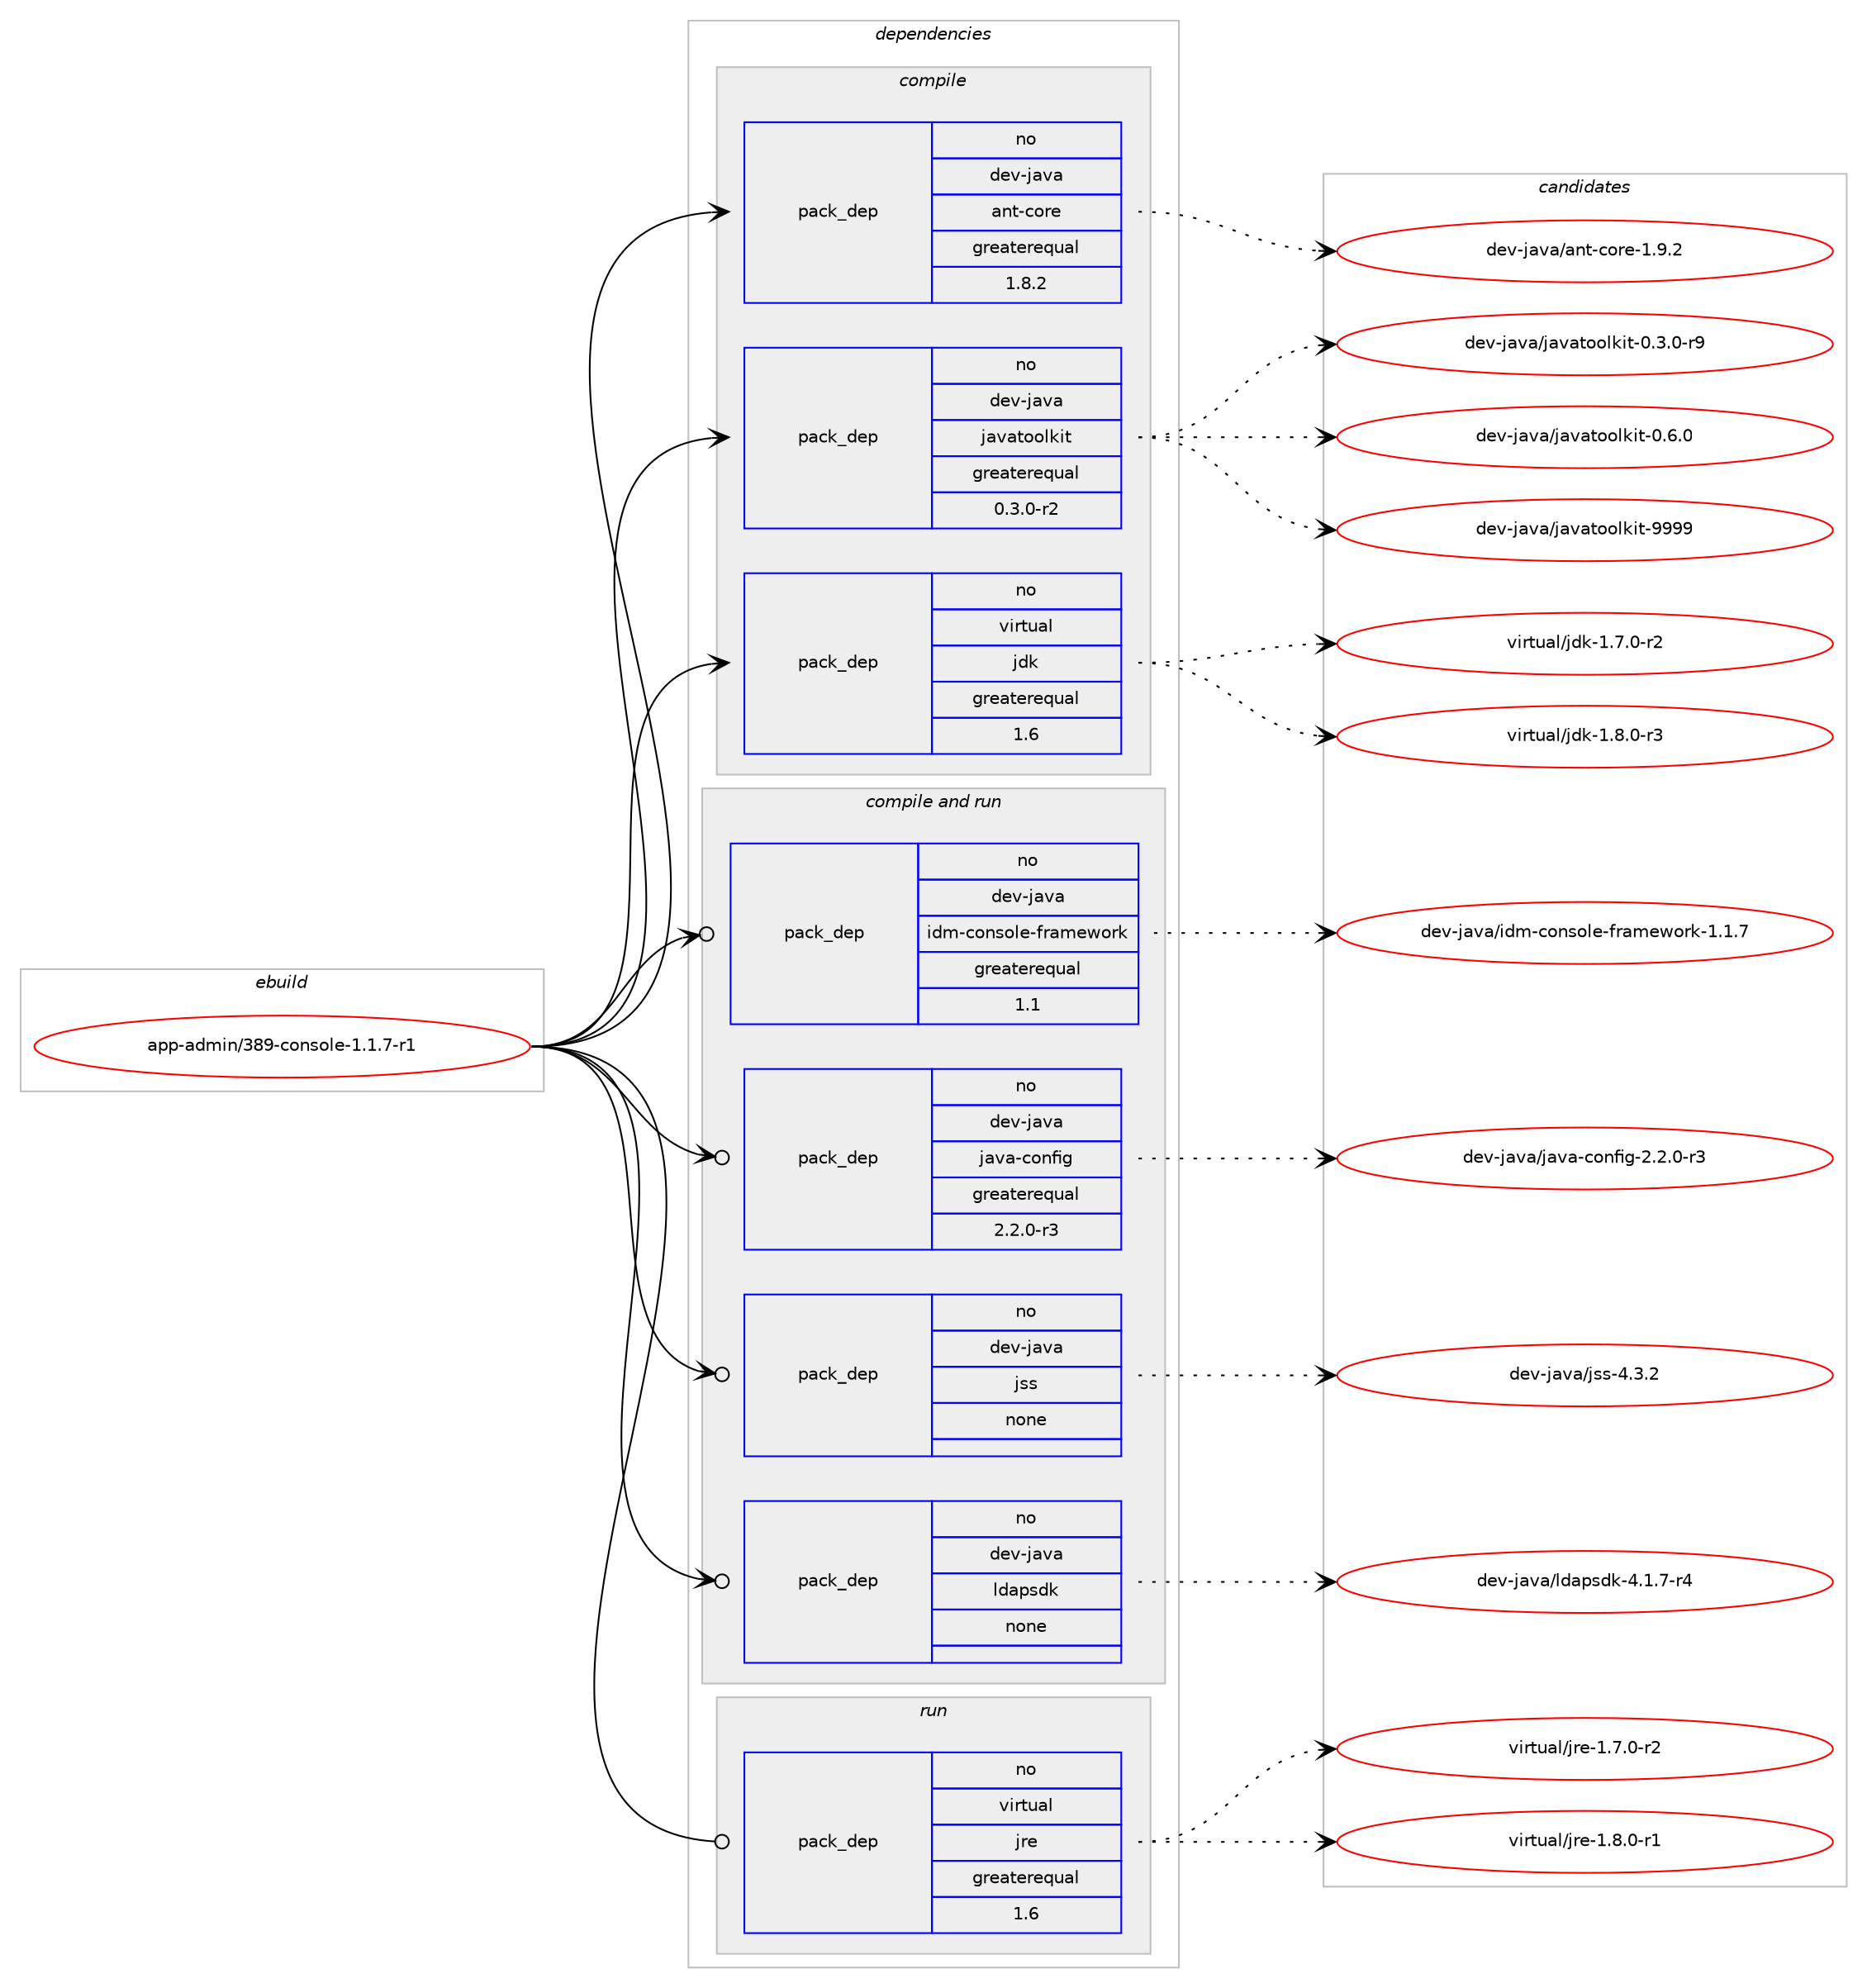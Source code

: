 digraph prolog {

# *************
# Graph options
# *************

newrank=true;
concentrate=true;
compound=true;
graph [rankdir=LR,fontname=Helvetica,fontsize=10,ranksep=1.5];#, ranksep=2.5, nodesep=0.2];
edge  [arrowhead=vee];
node  [fontname=Helvetica,fontsize=10];

# **********
# The ebuild
# **********

subgraph cluster_leftcol {
color=gray;
rank=same;
label=<<i>ebuild</i>>;
id [label="app-admin/389-console-1.1.7-r1", color=red, width=4, href="../app-admin/389-console-1.1.7-r1.svg"];
}

# ****************
# The dependencies
# ****************

subgraph cluster_midcol {
color=gray;
label=<<i>dependencies</i>>;
subgraph cluster_compile {
fillcolor="#eeeeee";
style=filled;
label=<<i>compile</i>>;
subgraph pack507 {
dependency669 [label=<<TABLE BORDER="0" CELLBORDER="1" CELLSPACING="0" CELLPADDING="4" WIDTH="220"><TR><TD ROWSPAN="6" CELLPADDING="30">pack_dep</TD></TR><TR><TD WIDTH="110">no</TD></TR><TR><TD>dev-java</TD></TR><TR><TD>ant-core</TD></TR><TR><TD>greaterequal</TD></TR><TR><TD>1.8.2</TD></TR></TABLE>>, shape=none, color=blue];
}
id:e -> dependency669:w [weight=20,style="solid",arrowhead="vee"];
subgraph pack508 {
dependency670 [label=<<TABLE BORDER="0" CELLBORDER="1" CELLSPACING="0" CELLPADDING="4" WIDTH="220"><TR><TD ROWSPAN="6" CELLPADDING="30">pack_dep</TD></TR><TR><TD WIDTH="110">no</TD></TR><TR><TD>dev-java</TD></TR><TR><TD>javatoolkit</TD></TR><TR><TD>greaterequal</TD></TR><TR><TD>0.3.0-r2</TD></TR></TABLE>>, shape=none, color=blue];
}
id:e -> dependency670:w [weight=20,style="solid",arrowhead="vee"];
subgraph pack509 {
dependency671 [label=<<TABLE BORDER="0" CELLBORDER="1" CELLSPACING="0" CELLPADDING="4" WIDTH="220"><TR><TD ROWSPAN="6" CELLPADDING="30">pack_dep</TD></TR><TR><TD WIDTH="110">no</TD></TR><TR><TD>virtual</TD></TR><TR><TD>jdk</TD></TR><TR><TD>greaterequal</TD></TR><TR><TD>1.6</TD></TR></TABLE>>, shape=none, color=blue];
}
id:e -> dependency671:w [weight=20,style="solid",arrowhead="vee"];
}
subgraph cluster_compileandrun {
fillcolor="#eeeeee";
style=filled;
label=<<i>compile and run</i>>;
subgraph pack510 {
dependency672 [label=<<TABLE BORDER="0" CELLBORDER="1" CELLSPACING="0" CELLPADDING="4" WIDTH="220"><TR><TD ROWSPAN="6" CELLPADDING="30">pack_dep</TD></TR><TR><TD WIDTH="110">no</TD></TR><TR><TD>dev-java</TD></TR><TR><TD>idm-console-framework</TD></TR><TR><TD>greaterequal</TD></TR><TR><TD>1.1</TD></TR></TABLE>>, shape=none, color=blue];
}
id:e -> dependency672:w [weight=20,style="solid",arrowhead="odotvee"];
subgraph pack511 {
dependency673 [label=<<TABLE BORDER="0" CELLBORDER="1" CELLSPACING="0" CELLPADDING="4" WIDTH="220"><TR><TD ROWSPAN="6" CELLPADDING="30">pack_dep</TD></TR><TR><TD WIDTH="110">no</TD></TR><TR><TD>dev-java</TD></TR><TR><TD>java-config</TD></TR><TR><TD>greaterequal</TD></TR><TR><TD>2.2.0-r3</TD></TR></TABLE>>, shape=none, color=blue];
}
id:e -> dependency673:w [weight=20,style="solid",arrowhead="odotvee"];
subgraph pack512 {
dependency674 [label=<<TABLE BORDER="0" CELLBORDER="1" CELLSPACING="0" CELLPADDING="4" WIDTH="220"><TR><TD ROWSPAN="6" CELLPADDING="30">pack_dep</TD></TR><TR><TD WIDTH="110">no</TD></TR><TR><TD>dev-java</TD></TR><TR><TD>jss</TD></TR><TR><TD>none</TD></TR><TR><TD></TD></TR></TABLE>>, shape=none, color=blue];
}
id:e -> dependency674:w [weight=20,style="solid",arrowhead="odotvee"];
subgraph pack513 {
dependency675 [label=<<TABLE BORDER="0" CELLBORDER="1" CELLSPACING="0" CELLPADDING="4" WIDTH="220"><TR><TD ROWSPAN="6" CELLPADDING="30">pack_dep</TD></TR><TR><TD WIDTH="110">no</TD></TR><TR><TD>dev-java</TD></TR><TR><TD>ldapsdk</TD></TR><TR><TD>none</TD></TR><TR><TD></TD></TR></TABLE>>, shape=none, color=blue];
}
id:e -> dependency675:w [weight=20,style="solid",arrowhead="odotvee"];
}
subgraph cluster_run {
fillcolor="#eeeeee";
style=filled;
label=<<i>run</i>>;
subgraph pack514 {
dependency676 [label=<<TABLE BORDER="0" CELLBORDER="1" CELLSPACING="0" CELLPADDING="4" WIDTH="220"><TR><TD ROWSPAN="6" CELLPADDING="30">pack_dep</TD></TR><TR><TD WIDTH="110">no</TD></TR><TR><TD>virtual</TD></TR><TR><TD>jre</TD></TR><TR><TD>greaterequal</TD></TR><TR><TD>1.6</TD></TR></TABLE>>, shape=none, color=blue];
}
id:e -> dependency676:w [weight=20,style="solid",arrowhead="odot"];
}
}

# **************
# The candidates
# **************

subgraph cluster_choices {
rank=same;
color=gray;
label=<<i>candidates</i>>;

subgraph choice507 {
color=black;
nodesep=1;
choice10010111845106971189747971101164599111114101454946574650 [label="dev-java/ant-core-1.9.2", color=red, width=4,href="../dev-java/ant-core-1.9.2.svg"];
dependency669:e -> choice10010111845106971189747971101164599111114101454946574650:w [style=dotted,weight="100"];
}
subgraph choice508 {
color=black;
nodesep=1;
choice1001011184510697118974710697118971161111111081071051164548465146484511457 [label="dev-java/javatoolkit-0.3.0-r9", color=red, width=4,href="../dev-java/javatoolkit-0.3.0-r9.svg"];
choice100101118451069711897471069711897116111111108107105116454846544648 [label="dev-java/javatoolkit-0.6.0", color=red, width=4,href="../dev-java/javatoolkit-0.6.0.svg"];
choice1001011184510697118974710697118971161111111081071051164557575757 [label="dev-java/javatoolkit-9999", color=red, width=4,href="../dev-java/javatoolkit-9999.svg"];
dependency670:e -> choice1001011184510697118974710697118971161111111081071051164548465146484511457:w [style=dotted,weight="100"];
dependency670:e -> choice100101118451069711897471069711897116111111108107105116454846544648:w [style=dotted,weight="100"];
dependency670:e -> choice1001011184510697118974710697118971161111111081071051164557575757:w [style=dotted,weight="100"];
}
subgraph choice509 {
color=black;
nodesep=1;
choice11810511411611797108471061001074549465546484511450 [label="virtual/jdk-1.7.0-r2", color=red, width=4,href="../virtual/jdk-1.7.0-r2.svg"];
choice11810511411611797108471061001074549465646484511451 [label="virtual/jdk-1.8.0-r3", color=red, width=4,href="../virtual/jdk-1.8.0-r3.svg"];
dependency671:e -> choice11810511411611797108471061001074549465546484511450:w [style=dotted,weight="100"];
dependency671:e -> choice11810511411611797108471061001074549465646484511451:w [style=dotted,weight="100"];
}
subgraph choice510 {
color=black;
nodesep=1;
choice1001011184510697118974710510010945991111101151111081014510211497109101119111114107454946494655 [label="dev-java/idm-console-framework-1.1.7", color=red, width=4,href="../dev-java/idm-console-framework-1.1.7.svg"];
dependency672:e -> choice1001011184510697118974710510010945991111101151111081014510211497109101119111114107454946494655:w [style=dotted,weight="100"];
}
subgraph choice511 {
color=black;
nodesep=1;
choice10010111845106971189747106971189745991111101021051034550465046484511451 [label="dev-java/java-config-2.2.0-r3", color=red, width=4,href="../dev-java/java-config-2.2.0-r3.svg"];
dependency673:e -> choice10010111845106971189747106971189745991111101021051034550465046484511451:w [style=dotted,weight="100"];
}
subgraph choice512 {
color=black;
nodesep=1;
choice10010111845106971189747106115115455246514650 [label="dev-java/jss-4.3.2", color=red, width=4,href="../dev-java/jss-4.3.2.svg"];
dependency674:e -> choice10010111845106971189747106115115455246514650:w [style=dotted,weight="100"];
}
subgraph choice513 {
color=black;
nodesep=1;
choice10010111845106971189747108100971121151001074552464946554511452 [label="dev-java/ldapsdk-4.1.7-r4", color=red, width=4,href="../dev-java/ldapsdk-4.1.7-r4.svg"];
dependency675:e -> choice10010111845106971189747108100971121151001074552464946554511452:w [style=dotted,weight="100"];
}
subgraph choice514 {
color=black;
nodesep=1;
choice11810511411611797108471061141014549465546484511450 [label="virtual/jre-1.7.0-r2", color=red, width=4,href="../virtual/jre-1.7.0-r2.svg"];
choice11810511411611797108471061141014549465646484511449 [label="virtual/jre-1.8.0-r1", color=red, width=4,href="../virtual/jre-1.8.0-r1.svg"];
dependency676:e -> choice11810511411611797108471061141014549465546484511450:w [style=dotted,weight="100"];
dependency676:e -> choice11810511411611797108471061141014549465646484511449:w [style=dotted,weight="100"];
}
}

}
